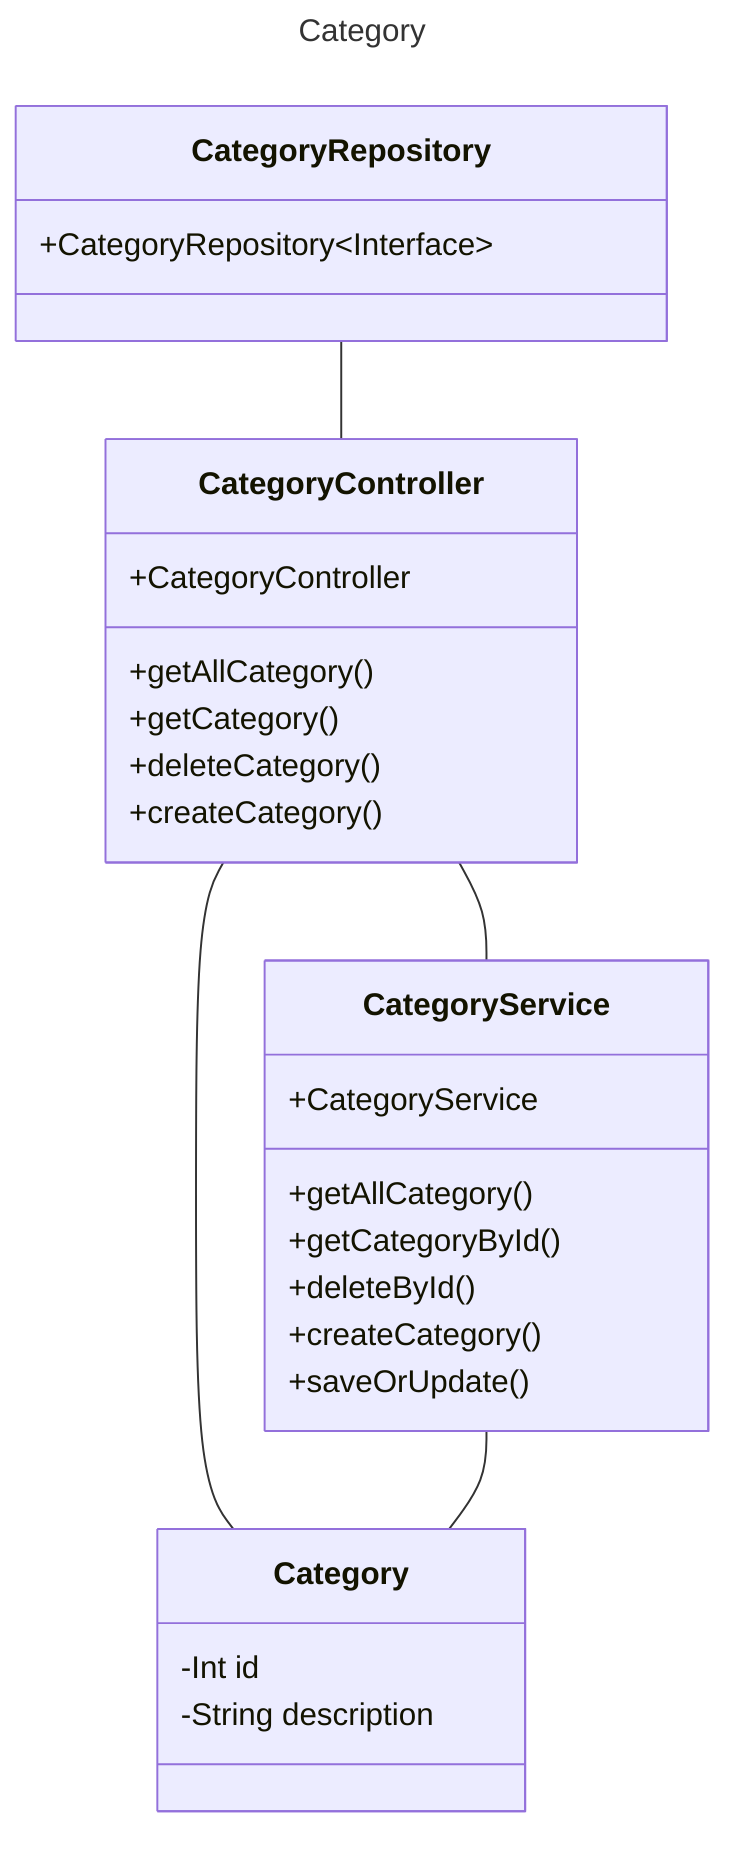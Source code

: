 ---
title: Category
---

classDiagram


 CategoryController -- Category
 CategoryService -- Category 
 CategoryController -- CategoryService
  CategoryRepository -- CategoryController
 
 Category: -Int id
 Category: -String description



CategoryController: +CategoryController
CategoryController: +getAllCategory()
CategoryController: +getCategory()
CategoryController: +deleteCategory()
CategoryController: +createCategory()


CategoryService: +CategoryService
CategoryService: +getAllCategory()
CategoryService: +getCategoryById()
CategoryService: +deleteById()
CategoryService: +createCategory()
CategoryService: +saveOrUpdate()

CategoryRepository: +CategoryRepository~Interface~
